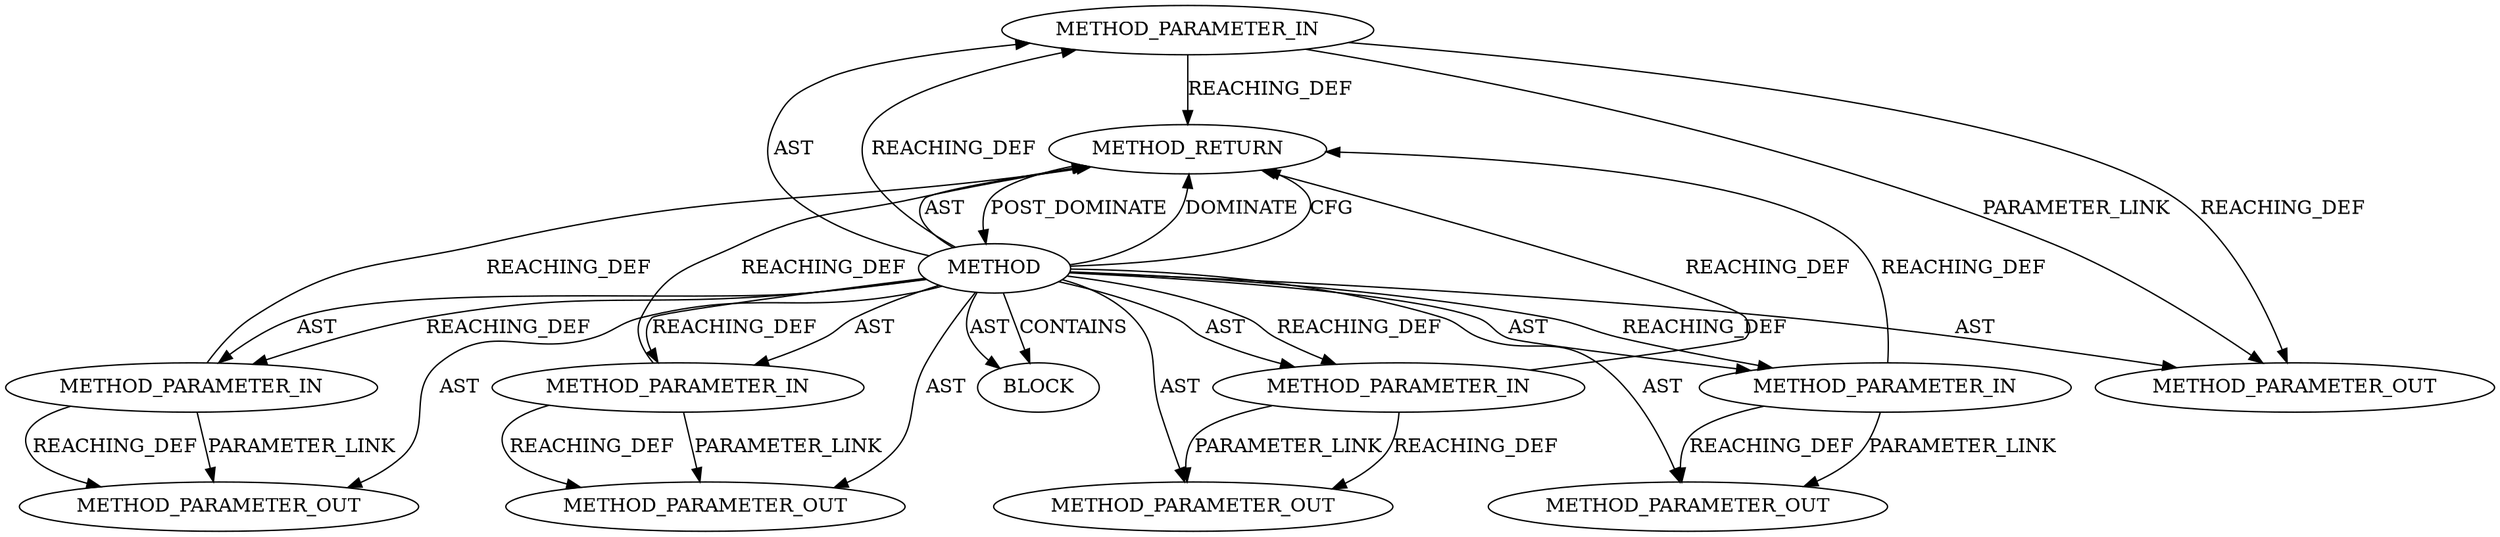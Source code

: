 digraph {
  20995 [label=METHOD_PARAMETER_IN ORDER=5 CODE="p5" IS_VARIADIC=false TYPE_FULL_NAME="ANY" EVALUATION_STRATEGY="BY_VALUE" INDEX=5 NAME="p5"]
  22406 [label=METHOD_PARAMETER_OUT ORDER=1 CODE="p1" IS_VARIADIC=false TYPE_FULL_NAME="ANY" EVALUATION_STRATEGY="BY_VALUE" INDEX=1 NAME="p1"]
  22407 [label=METHOD_PARAMETER_OUT ORDER=2 CODE="p2" IS_VARIADIC=false TYPE_FULL_NAME="ANY" EVALUATION_STRATEGY="BY_VALUE" INDEX=2 NAME="p2"]
  20992 [label=METHOD_PARAMETER_IN ORDER=2 CODE="p2" IS_VARIADIC=false TYPE_FULL_NAME="ANY" EVALUATION_STRATEGY="BY_VALUE" INDEX=2 NAME="p2"]
  20994 [label=METHOD_PARAMETER_IN ORDER=4 CODE="p4" IS_VARIADIC=false TYPE_FULL_NAME="ANY" EVALUATION_STRATEGY="BY_VALUE" INDEX=4 NAME="p4"]
  20997 [label=METHOD_RETURN ORDER=2 CODE="RET" TYPE_FULL_NAME="ANY" EVALUATION_STRATEGY="BY_VALUE"]
  22408 [label=METHOD_PARAMETER_OUT ORDER=3 CODE="p3" IS_VARIADIC=false TYPE_FULL_NAME="ANY" EVALUATION_STRATEGY="BY_VALUE" INDEX=3 NAME="p3"]
  20993 [label=METHOD_PARAMETER_IN ORDER=3 CODE="p3" IS_VARIADIC=false TYPE_FULL_NAME="ANY" EVALUATION_STRATEGY="BY_VALUE" INDEX=3 NAME="p3"]
  20996 [label=BLOCK ORDER=1 ARGUMENT_INDEX=1 CODE="<empty>" TYPE_FULL_NAME="ANY"]
  22409 [label=METHOD_PARAMETER_OUT ORDER=4 CODE="p4" IS_VARIADIC=false TYPE_FULL_NAME="ANY" EVALUATION_STRATEGY="BY_VALUE" INDEX=4 NAME="p4"]
  22410 [label=METHOD_PARAMETER_OUT ORDER=5 CODE="p5" IS_VARIADIC=false TYPE_FULL_NAME="ANY" EVALUATION_STRATEGY="BY_VALUE" INDEX=5 NAME="p5"]
  20990 [label=METHOD AST_PARENT_TYPE="NAMESPACE_BLOCK" AST_PARENT_FULL_NAME="<global>" ORDER=0 CODE="<empty>" FULL_NAME="sk_msg_recvmsg" IS_EXTERNAL=true FILENAME="<empty>" SIGNATURE="" NAME="sk_msg_recvmsg"]
  20991 [label=METHOD_PARAMETER_IN ORDER=1 CODE="p1" IS_VARIADIC=false TYPE_FULL_NAME="ANY" EVALUATION_STRATEGY="BY_VALUE" INDEX=1 NAME="p1"]
  20990 -> 20992 [label=AST ]
  20993 -> 20997 [label=REACHING_DEF VARIABLE="p3"]
  20990 -> 20997 [label=DOMINATE ]
  20990 -> 22407 [label=AST ]
  20990 -> 20991 [label=REACHING_DEF VARIABLE=""]
  20990 -> 22406 [label=AST ]
  20994 -> 20997 [label=REACHING_DEF VARIABLE="p4"]
  20990 -> 22408 [label=AST ]
  20990 -> 20994 [label=AST ]
  20990 -> 22409 [label=AST ]
  20990 -> 20996 [label=CONTAINS ]
  20990 -> 20997 [label=CFG ]
  20993 -> 22408 [label=PARAMETER_LINK ]
  20991 -> 22406 [label=PARAMETER_LINK ]
  20990 -> 20995 [label=AST ]
  20990 -> 20996 [label=AST ]
  20990 -> 22410 [label=AST ]
  20995 -> 22410 [label=PARAMETER_LINK ]
  20990 -> 20993 [label=AST ]
  20990 -> 20997 [label=AST ]
  20994 -> 22409 [label=REACHING_DEF VARIABLE="p4"]
  20990 -> 20993 [label=REACHING_DEF VARIABLE=""]
  20990 -> 20994 [label=REACHING_DEF VARIABLE=""]
  20992 -> 22407 [label=REACHING_DEF VARIABLE="p2"]
  20992 -> 20997 [label=REACHING_DEF VARIABLE="p2"]
  20992 -> 22407 [label=PARAMETER_LINK ]
  20994 -> 22409 [label=PARAMETER_LINK ]
  20995 -> 20997 [label=REACHING_DEF VARIABLE="p5"]
  20991 -> 20997 [label=REACHING_DEF VARIABLE="p1"]
  20990 -> 20991 [label=AST ]
  20990 -> 20992 [label=REACHING_DEF VARIABLE=""]
  20993 -> 22408 [label=REACHING_DEF VARIABLE="p3"]
  20990 -> 20995 [label=REACHING_DEF VARIABLE=""]
  20997 -> 20990 [label=POST_DOMINATE ]
  20991 -> 22406 [label=REACHING_DEF VARIABLE="p1"]
  20995 -> 22410 [label=REACHING_DEF VARIABLE="p5"]
}
